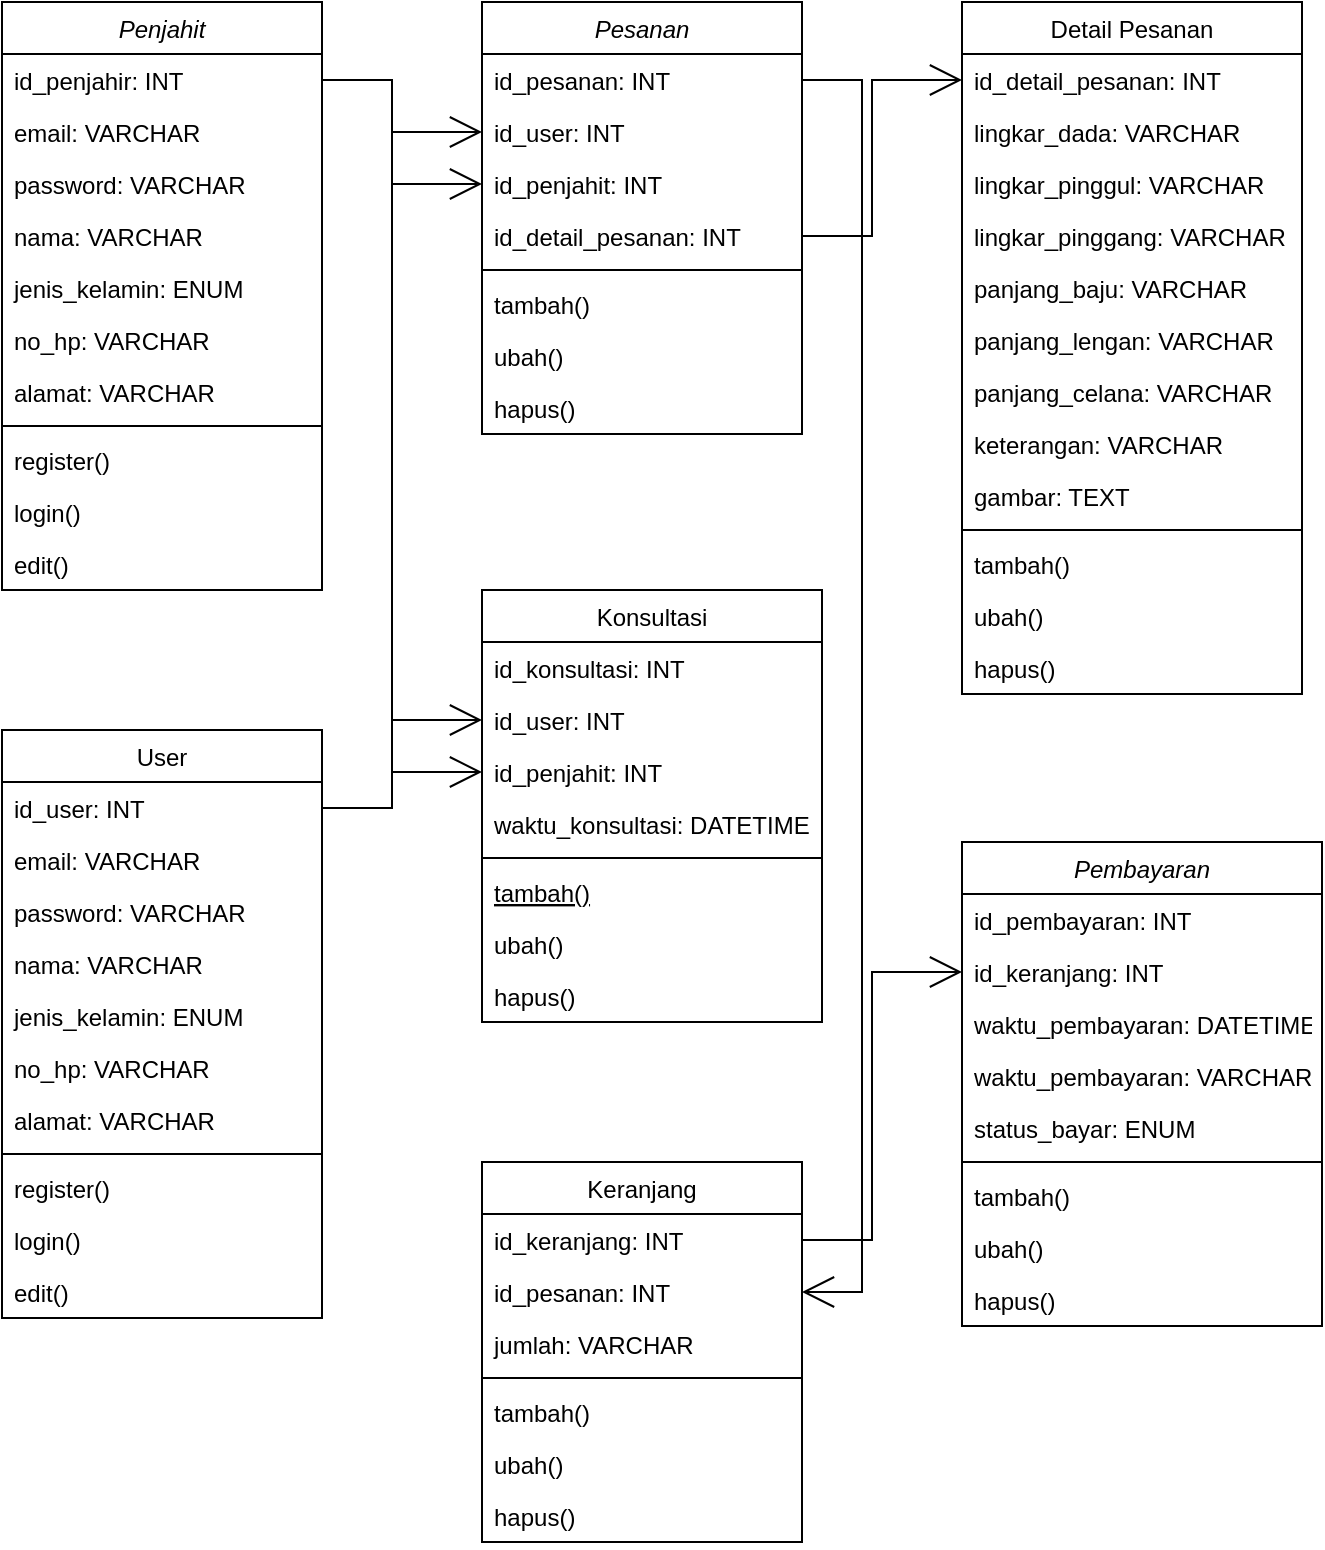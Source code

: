 <mxfile version="20.0.1" type="github">
  <diagram id="C5RBs43oDa-KdzZeNtuy" name="Page-1">
    <mxGraphModel dx="915" dy="899" grid="1" gridSize="10" guides="1" tooltips="1" connect="1" arrows="1" fold="1" page="1" pageScale="1" pageWidth="827" pageHeight="1169" math="0" shadow="0">
      <root>
        <mxCell id="WIyWlLk6GJQsqaUBKTNV-0" />
        <mxCell id="WIyWlLk6GJQsqaUBKTNV-1" parent="WIyWlLk6GJQsqaUBKTNV-0" />
        <mxCell id="zkfFHV4jXpPFQw0GAbJ--0" value="Penjahit" style="swimlane;fontStyle=2;align=center;verticalAlign=top;childLayout=stackLayout;horizontal=1;startSize=26;horizontalStack=0;resizeParent=1;resizeLast=0;collapsible=1;marginBottom=0;rounded=0;shadow=0;strokeWidth=1;" parent="WIyWlLk6GJQsqaUBKTNV-1" vertex="1">
          <mxGeometry x="120" y="100" width="160" height="294" as="geometry">
            <mxRectangle x="230" y="140" width="160" height="26" as="alternateBounds" />
          </mxGeometry>
        </mxCell>
        <mxCell id="zkfFHV4jXpPFQw0GAbJ--1" value="id_penjahir: INT " style="text;align=left;verticalAlign=top;spacingLeft=4;spacingRight=4;overflow=hidden;rotatable=0;points=[[0,0.5],[1,0.5]];portConstraint=eastwest;" parent="zkfFHV4jXpPFQw0GAbJ--0" vertex="1">
          <mxGeometry y="26" width="160" height="26" as="geometry" />
        </mxCell>
        <mxCell id="zkfFHV4jXpPFQw0GAbJ--2" value="email: VARCHAR" style="text;align=left;verticalAlign=top;spacingLeft=4;spacingRight=4;overflow=hidden;rotatable=0;points=[[0,0.5],[1,0.5]];portConstraint=eastwest;rounded=0;shadow=0;html=0;" parent="zkfFHV4jXpPFQw0GAbJ--0" vertex="1">
          <mxGeometry y="52" width="160" height="26" as="geometry" />
        </mxCell>
        <mxCell id="zkfFHV4jXpPFQw0GAbJ--3" value="password: VARCHAR" style="text;align=left;verticalAlign=top;spacingLeft=4;spacingRight=4;overflow=hidden;rotatable=0;points=[[0,0.5],[1,0.5]];portConstraint=eastwest;rounded=0;shadow=0;html=0;" parent="zkfFHV4jXpPFQw0GAbJ--0" vertex="1">
          <mxGeometry y="78" width="160" height="26" as="geometry" />
        </mxCell>
        <mxCell id="REumqO1AynuChIWDURg6-22" value="nama: VARCHAR" style="text;align=left;verticalAlign=top;spacingLeft=4;spacingRight=4;overflow=hidden;rotatable=0;points=[[0,0.5],[1,0.5]];portConstraint=eastwest;rounded=0;shadow=0;html=0;" vertex="1" parent="zkfFHV4jXpPFQw0GAbJ--0">
          <mxGeometry y="104" width="160" height="26" as="geometry" />
        </mxCell>
        <mxCell id="REumqO1AynuChIWDURg6-23" value="jenis_kelamin: ENUM" style="text;align=left;verticalAlign=top;spacingLeft=4;spacingRight=4;overflow=hidden;rotatable=0;points=[[0,0.5],[1,0.5]];portConstraint=eastwest;rounded=0;shadow=0;html=0;" vertex="1" parent="zkfFHV4jXpPFQw0GAbJ--0">
          <mxGeometry y="130" width="160" height="26" as="geometry" />
        </mxCell>
        <mxCell id="REumqO1AynuChIWDURg6-24" value="no_hp: VARCHAR" style="text;align=left;verticalAlign=top;spacingLeft=4;spacingRight=4;overflow=hidden;rotatable=0;points=[[0,0.5],[1,0.5]];portConstraint=eastwest;rounded=0;shadow=0;html=0;" vertex="1" parent="zkfFHV4jXpPFQw0GAbJ--0">
          <mxGeometry y="156" width="160" height="26" as="geometry" />
        </mxCell>
        <mxCell id="REumqO1AynuChIWDURg6-25" value="alamat: VARCHAR" style="text;align=left;verticalAlign=top;spacingLeft=4;spacingRight=4;overflow=hidden;rotatable=0;points=[[0,0.5],[1,0.5]];portConstraint=eastwest;rounded=0;shadow=0;html=0;" vertex="1" parent="zkfFHV4jXpPFQw0GAbJ--0">
          <mxGeometry y="182" width="160" height="26" as="geometry" />
        </mxCell>
        <mxCell id="zkfFHV4jXpPFQw0GAbJ--4" value="" style="line;html=1;strokeWidth=1;align=left;verticalAlign=middle;spacingTop=-1;spacingLeft=3;spacingRight=3;rotatable=0;labelPosition=right;points=[];portConstraint=eastwest;" parent="zkfFHV4jXpPFQw0GAbJ--0" vertex="1">
          <mxGeometry y="208" width="160" height="8" as="geometry" />
        </mxCell>
        <mxCell id="REumqO1AynuChIWDURg6-32" value="register()" style="text;align=left;verticalAlign=top;spacingLeft=4;spacingRight=4;overflow=hidden;rotatable=0;points=[[0,0.5],[1,0.5]];portConstraint=eastwest;" vertex="1" parent="zkfFHV4jXpPFQw0GAbJ--0">
          <mxGeometry y="216" width="160" height="26" as="geometry" />
        </mxCell>
        <mxCell id="REumqO1AynuChIWDURg6-33" value="login()" style="text;align=left;verticalAlign=top;spacingLeft=4;spacingRight=4;overflow=hidden;rotatable=0;points=[[0,0.5],[1,0.5]];portConstraint=eastwest;" vertex="1" parent="zkfFHV4jXpPFQw0GAbJ--0">
          <mxGeometry y="242" width="160" height="26" as="geometry" />
        </mxCell>
        <mxCell id="zkfFHV4jXpPFQw0GAbJ--5" value="edit()" style="text;align=left;verticalAlign=top;spacingLeft=4;spacingRight=4;overflow=hidden;rotatable=0;points=[[0,0.5],[1,0.5]];portConstraint=eastwest;" parent="zkfFHV4jXpPFQw0GAbJ--0" vertex="1">
          <mxGeometry y="268" width="160" height="26" as="geometry" />
        </mxCell>
        <mxCell id="zkfFHV4jXpPFQw0GAbJ--6" value="Konsultasi" style="swimlane;fontStyle=0;align=center;verticalAlign=top;childLayout=stackLayout;horizontal=1;startSize=26;horizontalStack=0;resizeParent=1;resizeLast=0;collapsible=1;marginBottom=0;rounded=0;shadow=0;strokeWidth=1;" parent="WIyWlLk6GJQsqaUBKTNV-1" vertex="1">
          <mxGeometry x="360" y="394" width="170" height="216" as="geometry">
            <mxRectangle x="130" y="380" width="160" height="26" as="alternateBounds" />
          </mxGeometry>
        </mxCell>
        <mxCell id="zkfFHV4jXpPFQw0GAbJ--7" value="id_konsultasi: INT" style="text;align=left;verticalAlign=top;spacingLeft=4;spacingRight=4;overflow=hidden;rotatable=0;points=[[0,0.5],[1,0.5]];portConstraint=eastwest;" parent="zkfFHV4jXpPFQw0GAbJ--6" vertex="1">
          <mxGeometry y="26" width="170" height="26" as="geometry" />
        </mxCell>
        <mxCell id="zkfFHV4jXpPFQw0GAbJ--8" value="id_user: INT" style="text;align=left;verticalAlign=top;spacingLeft=4;spacingRight=4;overflow=hidden;rotatable=0;points=[[0,0.5],[1,0.5]];portConstraint=eastwest;rounded=0;shadow=0;html=0;" parent="zkfFHV4jXpPFQw0GAbJ--6" vertex="1">
          <mxGeometry y="52" width="170" height="26" as="geometry" />
        </mxCell>
        <mxCell id="REumqO1AynuChIWDURg6-69" value="id_penjahit: INT" style="text;align=left;verticalAlign=top;spacingLeft=4;spacingRight=4;overflow=hidden;rotatable=0;points=[[0,0.5],[1,0.5]];portConstraint=eastwest;rounded=0;shadow=0;html=0;" vertex="1" parent="zkfFHV4jXpPFQw0GAbJ--6">
          <mxGeometry y="78" width="170" height="26" as="geometry" />
        </mxCell>
        <mxCell id="REumqO1AynuChIWDURg6-70" value="waktu_konsultasi: DATETIME" style="text;align=left;verticalAlign=top;spacingLeft=4;spacingRight=4;overflow=hidden;rotatable=0;points=[[0,0.5],[1,0.5]];portConstraint=eastwest;rounded=0;shadow=0;html=0;" vertex="1" parent="zkfFHV4jXpPFQw0GAbJ--6">
          <mxGeometry y="104" width="170" height="26" as="geometry" />
        </mxCell>
        <mxCell id="zkfFHV4jXpPFQw0GAbJ--9" value="" style="line;html=1;strokeWidth=1;align=left;verticalAlign=middle;spacingTop=-1;spacingLeft=3;spacingRight=3;rotatable=0;labelPosition=right;points=[];portConstraint=eastwest;" parent="zkfFHV4jXpPFQw0GAbJ--6" vertex="1">
          <mxGeometry y="130" width="170" height="8" as="geometry" />
        </mxCell>
        <mxCell id="zkfFHV4jXpPFQw0GAbJ--10" value="tambah()" style="text;align=left;verticalAlign=top;spacingLeft=4;spacingRight=4;overflow=hidden;rotatable=0;points=[[0,0.5],[1,0.5]];portConstraint=eastwest;fontStyle=4" parent="zkfFHV4jXpPFQw0GAbJ--6" vertex="1">
          <mxGeometry y="138" width="170" height="26" as="geometry" />
        </mxCell>
        <mxCell id="zkfFHV4jXpPFQw0GAbJ--11" value="ubah()" style="text;align=left;verticalAlign=top;spacingLeft=4;spacingRight=4;overflow=hidden;rotatable=0;points=[[0,0.5],[1,0.5]];portConstraint=eastwest;" parent="zkfFHV4jXpPFQw0GAbJ--6" vertex="1">
          <mxGeometry y="164" width="170" height="26" as="geometry" />
        </mxCell>
        <mxCell id="REumqO1AynuChIWDURg6-71" value="hapus()" style="text;align=left;verticalAlign=top;spacingLeft=4;spacingRight=4;overflow=hidden;rotatable=0;points=[[0,0.5],[1,0.5]];portConstraint=eastwest;" vertex="1" parent="zkfFHV4jXpPFQw0GAbJ--6">
          <mxGeometry y="190" width="170" height="26" as="geometry" />
        </mxCell>
        <mxCell id="zkfFHV4jXpPFQw0GAbJ--13" value="Keranjang" style="swimlane;fontStyle=0;align=center;verticalAlign=top;childLayout=stackLayout;horizontal=1;startSize=26;horizontalStack=0;resizeParent=1;resizeLast=0;collapsible=1;marginBottom=0;rounded=0;shadow=0;strokeWidth=1;" parent="WIyWlLk6GJQsqaUBKTNV-1" vertex="1">
          <mxGeometry x="360" y="680" width="160" height="190" as="geometry">
            <mxRectangle x="340" y="380" width="170" height="26" as="alternateBounds" />
          </mxGeometry>
        </mxCell>
        <mxCell id="zkfFHV4jXpPFQw0GAbJ--14" value="id_keranjang: INT" style="text;align=left;verticalAlign=top;spacingLeft=4;spacingRight=4;overflow=hidden;rotatable=0;points=[[0,0.5],[1,0.5]];portConstraint=eastwest;" parent="zkfFHV4jXpPFQw0GAbJ--13" vertex="1">
          <mxGeometry y="26" width="160" height="26" as="geometry" />
        </mxCell>
        <mxCell id="REumqO1AynuChIWDURg6-79" value="id_pesanan: INT" style="text;align=left;verticalAlign=top;spacingLeft=4;spacingRight=4;overflow=hidden;rotatable=0;points=[[0,0.5],[1,0.5]];portConstraint=eastwest;" vertex="1" parent="zkfFHV4jXpPFQw0GAbJ--13">
          <mxGeometry y="52" width="160" height="26" as="geometry" />
        </mxCell>
        <mxCell id="REumqO1AynuChIWDURg6-80" value="jumlah: VARCHAR" style="text;align=left;verticalAlign=top;spacingLeft=4;spacingRight=4;overflow=hidden;rotatable=0;points=[[0,0.5],[1,0.5]];portConstraint=eastwest;" vertex="1" parent="zkfFHV4jXpPFQw0GAbJ--13">
          <mxGeometry y="78" width="160" height="26" as="geometry" />
        </mxCell>
        <mxCell id="zkfFHV4jXpPFQw0GAbJ--15" value="" style="line;html=1;strokeWidth=1;align=left;verticalAlign=middle;spacingTop=-1;spacingLeft=3;spacingRight=3;rotatable=0;labelPosition=right;points=[];portConstraint=eastwest;" parent="zkfFHV4jXpPFQw0GAbJ--13" vertex="1">
          <mxGeometry y="104" width="160" height="8" as="geometry" />
        </mxCell>
        <mxCell id="REumqO1AynuChIWDURg6-66" value="tambah()" style="text;align=left;verticalAlign=top;spacingLeft=4;spacingRight=4;overflow=hidden;rotatable=0;points=[[0,0.5],[1,0.5]];portConstraint=eastwest;" vertex="1" parent="zkfFHV4jXpPFQw0GAbJ--13">
          <mxGeometry y="112" width="160" height="26" as="geometry" />
        </mxCell>
        <mxCell id="REumqO1AynuChIWDURg6-67" value="ubah()" style="text;align=left;verticalAlign=top;spacingLeft=4;spacingRight=4;overflow=hidden;rotatable=0;points=[[0,0.5],[1,0.5]];portConstraint=eastwest;" vertex="1" parent="zkfFHV4jXpPFQw0GAbJ--13">
          <mxGeometry y="138" width="160" height="26" as="geometry" />
        </mxCell>
        <mxCell id="REumqO1AynuChIWDURg6-68" value="hapus()" style="text;align=left;verticalAlign=top;spacingLeft=4;spacingRight=4;overflow=hidden;rotatable=0;points=[[0,0.5],[1,0.5]];portConstraint=eastwest;" vertex="1" parent="zkfFHV4jXpPFQw0GAbJ--13">
          <mxGeometry y="164" width="160" height="26" as="geometry" />
        </mxCell>
        <mxCell id="REumqO1AynuChIWDURg6-0" value="Pesanan" style="swimlane;fontStyle=2;align=center;verticalAlign=top;childLayout=stackLayout;horizontal=1;startSize=26;horizontalStack=0;resizeParent=1;resizeLast=0;collapsible=1;marginBottom=0;rounded=0;shadow=0;strokeWidth=1;" vertex="1" parent="WIyWlLk6GJQsqaUBKTNV-1">
          <mxGeometry x="360" y="100" width="160" height="216" as="geometry">
            <mxRectangle x="230" y="140" width="160" height="26" as="alternateBounds" />
          </mxGeometry>
        </mxCell>
        <mxCell id="REumqO1AynuChIWDURg6-1" value="id_pesanan: INT" style="text;align=left;verticalAlign=top;spacingLeft=4;spacingRight=4;overflow=hidden;rotatable=0;points=[[0,0.5],[1,0.5]];portConstraint=eastwest;" vertex="1" parent="REumqO1AynuChIWDURg6-0">
          <mxGeometry y="26" width="160" height="26" as="geometry" />
        </mxCell>
        <mxCell id="REumqO1AynuChIWDURg6-2" value="id_user: INT" style="text;align=left;verticalAlign=top;spacingLeft=4;spacingRight=4;overflow=hidden;rotatable=0;points=[[0,0.5],[1,0.5]];portConstraint=eastwest;rounded=0;shadow=0;html=0;" vertex="1" parent="REumqO1AynuChIWDURg6-0">
          <mxGeometry y="52" width="160" height="26" as="geometry" />
        </mxCell>
        <mxCell id="REumqO1AynuChIWDURg6-3" value="id_penjahit: INT" style="text;align=left;verticalAlign=top;spacingLeft=4;spacingRight=4;overflow=hidden;rotatable=0;points=[[0,0.5],[1,0.5]];portConstraint=eastwest;rounded=0;shadow=0;html=0;" vertex="1" parent="REumqO1AynuChIWDURg6-0">
          <mxGeometry y="78" width="160" height="26" as="geometry" />
        </mxCell>
        <mxCell id="REumqO1AynuChIWDURg6-47" value="id_detail_pesanan: INT" style="text;align=left;verticalAlign=top;spacingLeft=4;spacingRight=4;overflow=hidden;rotatable=0;points=[[0,0.5],[1,0.5]];portConstraint=eastwest;rounded=0;shadow=0;html=0;" vertex="1" parent="REumqO1AynuChIWDURg6-0">
          <mxGeometry y="104" width="160" height="26" as="geometry" />
        </mxCell>
        <mxCell id="REumqO1AynuChIWDURg6-4" value="" style="line;html=1;strokeWidth=1;align=left;verticalAlign=middle;spacingTop=-1;spacingLeft=3;spacingRight=3;rotatable=0;labelPosition=right;points=[];portConstraint=eastwest;" vertex="1" parent="REumqO1AynuChIWDURg6-0">
          <mxGeometry y="130" width="160" height="8" as="geometry" />
        </mxCell>
        <mxCell id="REumqO1AynuChIWDURg6-49" value="tambah()" style="text;align=left;verticalAlign=top;spacingLeft=4;spacingRight=4;overflow=hidden;rotatable=0;points=[[0,0.5],[1,0.5]];portConstraint=eastwest;" vertex="1" parent="REumqO1AynuChIWDURg6-0">
          <mxGeometry y="138" width="160" height="26" as="geometry" />
        </mxCell>
        <mxCell id="REumqO1AynuChIWDURg6-50" value="ubah()" style="text;align=left;verticalAlign=top;spacingLeft=4;spacingRight=4;overflow=hidden;rotatable=0;points=[[0,0.5],[1,0.5]];portConstraint=eastwest;" vertex="1" parent="REumqO1AynuChIWDURg6-0">
          <mxGeometry y="164" width="160" height="26" as="geometry" />
        </mxCell>
        <mxCell id="REumqO1AynuChIWDURg6-5" value="hapus()" style="text;align=left;verticalAlign=top;spacingLeft=4;spacingRight=4;overflow=hidden;rotatable=0;points=[[0,0.5],[1,0.5]];portConstraint=eastwest;" vertex="1" parent="REumqO1AynuChIWDURg6-0">
          <mxGeometry y="190" width="160" height="26" as="geometry" />
        </mxCell>
        <mxCell id="REumqO1AynuChIWDURg6-6" value="Pembayaran" style="swimlane;fontStyle=2;align=center;verticalAlign=top;childLayout=stackLayout;horizontal=1;startSize=26;horizontalStack=0;resizeParent=1;resizeLast=0;collapsible=1;marginBottom=0;rounded=0;shadow=0;strokeWidth=1;" vertex="1" parent="WIyWlLk6GJQsqaUBKTNV-1">
          <mxGeometry x="600" y="520" width="180" height="242" as="geometry">
            <mxRectangle x="230" y="140" width="160" height="26" as="alternateBounds" />
          </mxGeometry>
        </mxCell>
        <mxCell id="REumqO1AynuChIWDURg6-7" value="id_pembayaran: INT" style="text;align=left;verticalAlign=top;spacingLeft=4;spacingRight=4;overflow=hidden;rotatable=0;points=[[0,0.5],[1,0.5]];portConstraint=eastwest;" vertex="1" parent="REumqO1AynuChIWDURg6-6">
          <mxGeometry y="26" width="180" height="26" as="geometry" />
        </mxCell>
        <mxCell id="REumqO1AynuChIWDURg6-8" value="id_keranjang: INT" style="text;align=left;verticalAlign=top;spacingLeft=4;spacingRight=4;overflow=hidden;rotatable=0;points=[[0,0.5],[1,0.5]];portConstraint=eastwest;rounded=0;shadow=0;html=0;" vertex="1" parent="REumqO1AynuChIWDURg6-6">
          <mxGeometry y="52" width="180" height="26" as="geometry" />
        </mxCell>
        <mxCell id="REumqO1AynuChIWDURg6-73" value="waktu_pembayaran: DATETIME" style="text;align=left;verticalAlign=top;spacingLeft=4;spacingRight=4;overflow=hidden;rotatable=0;points=[[0,0.5],[1,0.5]];portConstraint=eastwest;rounded=0;shadow=0;html=0;" vertex="1" parent="REumqO1AynuChIWDURg6-6">
          <mxGeometry y="78" width="180" height="26" as="geometry" />
        </mxCell>
        <mxCell id="REumqO1AynuChIWDURg6-74" value="waktu_pembayaran: VARCHAR" style="text;align=left;verticalAlign=top;spacingLeft=4;spacingRight=4;overflow=hidden;rotatable=0;points=[[0,0.5],[1,0.5]];portConstraint=eastwest;rounded=0;shadow=0;html=0;" vertex="1" parent="REumqO1AynuChIWDURg6-6">
          <mxGeometry y="104" width="180" height="26" as="geometry" />
        </mxCell>
        <mxCell id="REumqO1AynuChIWDURg6-9" value="status_bayar: ENUM" style="text;align=left;verticalAlign=top;spacingLeft=4;spacingRight=4;overflow=hidden;rotatable=0;points=[[0,0.5],[1,0.5]];portConstraint=eastwest;rounded=0;shadow=0;html=0;" vertex="1" parent="REumqO1AynuChIWDURg6-6">
          <mxGeometry y="130" width="180" height="26" as="geometry" />
        </mxCell>
        <mxCell id="REumqO1AynuChIWDURg6-10" value="" style="line;html=1;strokeWidth=1;align=left;verticalAlign=middle;spacingTop=-1;spacingLeft=3;spacingRight=3;rotatable=0;labelPosition=right;points=[];portConstraint=eastwest;" vertex="1" parent="REumqO1AynuChIWDURg6-6">
          <mxGeometry y="156" width="180" height="8" as="geometry" />
        </mxCell>
        <mxCell id="REumqO1AynuChIWDURg6-75" value="tambah()" style="text;align=left;verticalAlign=top;spacingLeft=4;spacingRight=4;overflow=hidden;rotatable=0;points=[[0,0.5],[1,0.5]];portConstraint=eastwest;" vertex="1" parent="REumqO1AynuChIWDURg6-6">
          <mxGeometry y="164" width="180" height="26" as="geometry" />
        </mxCell>
        <mxCell id="REumqO1AynuChIWDURg6-76" value="ubah()" style="text;align=left;verticalAlign=top;spacingLeft=4;spacingRight=4;overflow=hidden;rotatable=0;points=[[0,0.5],[1,0.5]];portConstraint=eastwest;" vertex="1" parent="REumqO1AynuChIWDURg6-6">
          <mxGeometry y="190" width="180" height="26" as="geometry" />
        </mxCell>
        <mxCell id="REumqO1AynuChIWDURg6-11" value="hapus()" style="text;align=left;verticalAlign=top;spacingLeft=4;spacingRight=4;overflow=hidden;rotatable=0;points=[[0,0.5],[1,0.5]];portConstraint=eastwest;" vertex="1" parent="REumqO1AynuChIWDURg6-6">
          <mxGeometry y="216" width="180" height="26" as="geometry" />
        </mxCell>
        <mxCell id="REumqO1AynuChIWDURg6-12" value="User" style="swimlane;fontStyle=0;align=center;verticalAlign=top;childLayout=stackLayout;horizontal=1;startSize=26;horizontalStack=0;resizeParent=1;resizeLast=0;collapsible=1;marginBottom=0;rounded=0;shadow=0;strokeWidth=1;" vertex="1" parent="WIyWlLk6GJQsqaUBKTNV-1">
          <mxGeometry x="120" y="464" width="160" height="294" as="geometry">
            <mxRectangle x="550" y="140" width="160" height="26" as="alternateBounds" />
          </mxGeometry>
        </mxCell>
        <mxCell id="REumqO1AynuChIWDURg6-13" value="id_user: INT" style="text;align=left;verticalAlign=top;spacingLeft=4;spacingRight=4;overflow=hidden;rotatable=0;points=[[0,0.5],[1,0.5]];portConstraint=eastwest;" vertex="1" parent="REumqO1AynuChIWDURg6-12">
          <mxGeometry y="26" width="160" height="26" as="geometry" />
        </mxCell>
        <mxCell id="REumqO1AynuChIWDURg6-14" value="email: VARCHAR" style="text;align=left;verticalAlign=top;spacingLeft=4;spacingRight=4;overflow=hidden;rotatable=0;points=[[0,0.5],[1,0.5]];portConstraint=eastwest;rounded=0;shadow=0;html=0;" vertex="1" parent="REumqO1AynuChIWDURg6-12">
          <mxGeometry y="52" width="160" height="26" as="geometry" />
        </mxCell>
        <mxCell id="REumqO1AynuChIWDURg6-15" value="password: VARCHAR" style="text;align=left;verticalAlign=top;spacingLeft=4;spacingRight=4;overflow=hidden;rotatable=0;points=[[0,0.5],[1,0.5]];portConstraint=eastwest;rounded=0;shadow=0;html=0;" vertex="1" parent="REumqO1AynuChIWDURg6-12">
          <mxGeometry y="78" width="160" height="26" as="geometry" />
        </mxCell>
        <mxCell id="REumqO1AynuChIWDURg6-16" value="nama: VARCHAR" style="text;align=left;verticalAlign=top;spacingLeft=4;spacingRight=4;overflow=hidden;rotatable=0;points=[[0,0.5],[1,0.5]];portConstraint=eastwest;rounded=0;shadow=0;html=0;" vertex="1" parent="REumqO1AynuChIWDURg6-12">
          <mxGeometry y="104" width="160" height="26" as="geometry" />
        </mxCell>
        <mxCell id="REumqO1AynuChIWDURg6-36" value="jenis_kelamin: ENUM" style="text;align=left;verticalAlign=top;spacingLeft=4;spacingRight=4;overflow=hidden;rotatable=0;points=[[0,0.5],[1,0.5]];portConstraint=eastwest;rounded=0;shadow=0;html=0;" vertex="1" parent="REumqO1AynuChIWDURg6-12">
          <mxGeometry y="130" width="160" height="26" as="geometry" />
        </mxCell>
        <mxCell id="REumqO1AynuChIWDURg6-37" value="no_hp: VARCHAR" style="text;align=left;verticalAlign=top;spacingLeft=4;spacingRight=4;overflow=hidden;rotatable=0;points=[[0,0.5],[1,0.5]];portConstraint=eastwest;rounded=0;shadow=0;html=0;" vertex="1" parent="REumqO1AynuChIWDURg6-12">
          <mxGeometry y="156" width="160" height="26" as="geometry" />
        </mxCell>
        <mxCell id="REumqO1AynuChIWDURg6-17" value="alamat: VARCHAR" style="text;align=left;verticalAlign=top;spacingLeft=4;spacingRight=4;overflow=hidden;rotatable=0;points=[[0,0.5],[1,0.5]];portConstraint=eastwest;rounded=0;shadow=0;html=0;" vertex="1" parent="REumqO1AynuChIWDURg6-12">
          <mxGeometry y="182" width="160" height="26" as="geometry" />
        </mxCell>
        <mxCell id="REumqO1AynuChIWDURg6-18" value="" style="line;html=1;strokeWidth=1;align=left;verticalAlign=middle;spacingTop=-1;spacingLeft=3;spacingRight=3;rotatable=0;labelPosition=right;points=[];portConstraint=eastwest;" vertex="1" parent="REumqO1AynuChIWDURg6-12">
          <mxGeometry y="208" width="160" height="8" as="geometry" />
        </mxCell>
        <mxCell id="REumqO1AynuChIWDURg6-19" value="register()" style="text;align=left;verticalAlign=top;spacingLeft=4;spacingRight=4;overflow=hidden;rotatable=0;points=[[0,0.5],[1,0.5]];portConstraint=eastwest;" vertex="1" parent="REumqO1AynuChIWDURg6-12">
          <mxGeometry y="216" width="160" height="26" as="geometry" />
        </mxCell>
        <mxCell id="REumqO1AynuChIWDURg6-38" value="login()" style="text;align=left;verticalAlign=top;spacingLeft=4;spacingRight=4;overflow=hidden;rotatable=0;points=[[0,0.5],[1,0.5]];portConstraint=eastwest;" vertex="1" parent="REumqO1AynuChIWDURg6-12">
          <mxGeometry y="242" width="160" height="26" as="geometry" />
        </mxCell>
        <mxCell id="REumqO1AynuChIWDURg6-20" value="edit()" style="text;align=left;verticalAlign=top;spacingLeft=4;spacingRight=4;overflow=hidden;rotatable=0;points=[[0,0.5],[1,0.5]];portConstraint=eastwest;" vertex="1" parent="REumqO1AynuChIWDURg6-12">
          <mxGeometry y="268" width="160" height="26" as="geometry" />
        </mxCell>
        <mxCell id="REumqO1AynuChIWDURg6-51" value="Detail Pesanan" style="swimlane;fontStyle=0;align=center;verticalAlign=top;childLayout=stackLayout;horizontal=1;startSize=26;horizontalStack=0;resizeParent=1;resizeLast=0;collapsible=1;marginBottom=0;rounded=0;shadow=0;strokeWidth=1;" vertex="1" parent="WIyWlLk6GJQsqaUBKTNV-1">
          <mxGeometry x="600" y="100" width="170" height="346" as="geometry">
            <mxRectangle x="550" y="140" width="160" height="26" as="alternateBounds" />
          </mxGeometry>
        </mxCell>
        <mxCell id="REumqO1AynuChIWDURg6-52" value="id_detail_pesanan: INT" style="text;align=left;verticalAlign=top;spacingLeft=4;spacingRight=4;overflow=hidden;rotatable=0;points=[[0,0.5],[1,0.5]];portConstraint=eastwest;" vertex="1" parent="REumqO1AynuChIWDURg6-51">
          <mxGeometry y="26" width="170" height="26" as="geometry" />
        </mxCell>
        <mxCell id="REumqO1AynuChIWDURg6-53" value="lingkar_dada: VARCHAR" style="text;align=left;verticalAlign=top;spacingLeft=4;spacingRight=4;overflow=hidden;rotatable=0;points=[[0,0.5],[1,0.5]];portConstraint=eastwest;rounded=0;shadow=0;html=0;" vertex="1" parent="REumqO1AynuChIWDURg6-51">
          <mxGeometry y="52" width="170" height="26" as="geometry" />
        </mxCell>
        <mxCell id="REumqO1AynuChIWDURg6-54" value="lingkar_pinggul: VARCHAR" style="text;align=left;verticalAlign=top;spacingLeft=4;spacingRight=4;overflow=hidden;rotatable=0;points=[[0,0.5],[1,0.5]];portConstraint=eastwest;rounded=0;shadow=0;html=0;" vertex="1" parent="REumqO1AynuChIWDURg6-51">
          <mxGeometry y="78" width="170" height="26" as="geometry" />
        </mxCell>
        <mxCell id="REumqO1AynuChIWDURg6-55" value="lingkar_pinggang: VARCHAR" style="text;align=left;verticalAlign=top;spacingLeft=4;spacingRight=4;overflow=hidden;rotatable=0;points=[[0,0.5],[1,0.5]];portConstraint=eastwest;rounded=0;shadow=0;html=0;" vertex="1" parent="REumqO1AynuChIWDURg6-51">
          <mxGeometry y="104" width="170" height="26" as="geometry" />
        </mxCell>
        <mxCell id="REumqO1AynuChIWDURg6-56" value="panjang_baju: VARCHAR" style="text;align=left;verticalAlign=top;spacingLeft=4;spacingRight=4;overflow=hidden;rotatable=0;points=[[0,0.5],[1,0.5]];portConstraint=eastwest;rounded=0;shadow=0;html=0;" vertex="1" parent="REumqO1AynuChIWDURg6-51">
          <mxGeometry y="130" width="170" height="26" as="geometry" />
        </mxCell>
        <mxCell id="REumqO1AynuChIWDURg6-57" value="panjang_lengan: VARCHAR" style="text;align=left;verticalAlign=top;spacingLeft=4;spacingRight=4;overflow=hidden;rotatable=0;points=[[0,0.5],[1,0.5]];portConstraint=eastwest;rounded=0;shadow=0;html=0;" vertex="1" parent="REumqO1AynuChIWDURg6-51">
          <mxGeometry y="156" width="170" height="26" as="geometry" />
        </mxCell>
        <mxCell id="REumqO1AynuChIWDURg6-58" value="panjang_celana: VARCHAR" style="text;align=left;verticalAlign=top;spacingLeft=4;spacingRight=4;overflow=hidden;rotatable=0;points=[[0,0.5],[1,0.5]];portConstraint=eastwest;rounded=0;shadow=0;html=0;" vertex="1" parent="REumqO1AynuChIWDURg6-51">
          <mxGeometry y="182" width="170" height="26" as="geometry" />
        </mxCell>
        <mxCell id="REumqO1AynuChIWDURg6-63" value="keterangan: VARCHAR" style="text;align=left;verticalAlign=top;spacingLeft=4;spacingRight=4;overflow=hidden;rotatable=0;points=[[0,0.5],[1,0.5]];portConstraint=eastwest;rounded=0;shadow=0;html=0;" vertex="1" parent="REumqO1AynuChIWDURg6-51">
          <mxGeometry y="208" width="170" height="26" as="geometry" />
        </mxCell>
        <mxCell id="REumqO1AynuChIWDURg6-64" value="gambar: TEXT" style="text;align=left;verticalAlign=top;spacingLeft=4;spacingRight=4;overflow=hidden;rotatable=0;points=[[0,0.5],[1,0.5]];portConstraint=eastwest;rounded=0;shadow=0;html=0;" vertex="1" parent="REumqO1AynuChIWDURg6-51">
          <mxGeometry y="234" width="170" height="26" as="geometry" />
        </mxCell>
        <mxCell id="REumqO1AynuChIWDURg6-59" value="" style="line;html=1;strokeWidth=1;align=left;verticalAlign=middle;spacingTop=-1;spacingLeft=3;spacingRight=3;rotatable=0;labelPosition=right;points=[];portConstraint=eastwest;" vertex="1" parent="REumqO1AynuChIWDURg6-51">
          <mxGeometry y="260" width="170" height="8" as="geometry" />
        </mxCell>
        <mxCell id="REumqO1AynuChIWDURg6-60" value="tambah()" style="text;align=left;verticalAlign=top;spacingLeft=4;spacingRight=4;overflow=hidden;rotatable=0;points=[[0,0.5],[1,0.5]];portConstraint=eastwest;" vertex="1" parent="REumqO1AynuChIWDURg6-51">
          <mxGeometry y="268" width="170" height="26" as="geometry" />
        </mxCell>
        <mxCell id="REumqO1AynuChIWDURg6-61" value="ubah()" style="text;align=left;verticalAlign=top;spacingLeft=4;spacingRight=4;overflow=hidden;rotatable=0;points=[[0,0.5],[1,0.5]];portConstraint=eastwest;" vertex="1" parent="REumqO1AynuChIWDURg6-51">
          <mxGeometry y="294" width="170" height="26" as="geometry" />
        </mxCell>
        <mxCell id="REumqO1AynuChIWDURg6-62" value="hapus()" style="text;align=left;verticalAlign=top;spacingLeft=4;spacingRight=4;overflow=hidden;rotatable=0;points=[[0,0.5],[1,0.5]];portConstraint=eastwest;" vertex="1" parent="REumqO1AynuChIWDURg6-51">
          <mxGeometry y="320" width="170" height="26" as="geometry" />
        </mxCell>
        <mxCell id="REumqO1AynuChIWDURg6-77" value="" style="edgeStyle=orthogonalEdgeStyle;rounded=0;orthogonalLoop=1;jettySize=auto;html=1;endArrow=open;startSize=14;endSize=14;sourcePerimeterSpacing=8;targetPerimeterSpacing=8;entryX=0;entryY=0.5;entryDx=0;entryDy=0;exitX=1;exitY=0.5;exitDx=0;exitDy=0;" edge="1" parent="WIyWlLk6GJQsqaUBKTNV-1" source="zkfFHV4jXpPFQw0GAbJ--1" target="REumqO1AynuChIWDURg6-69">
          <mxGeometry relative="1" as="geometry" />
        </mxCell>
        <mxCell id="REumqO1AynuChIWDURg6-78" value="" style="edgeStyle=orthogonalEdgeStyle;rounded=0;orthogonalLoop=1;jettySize=auto;html=1;endArrow=open;startSize=14;endSize=14;sourcePerimeterSpacing=8;targetPerimeterSpacing=8;exitX=1;exitY=0.5;exitDx=0;exitDy=0;entryX=0;entryY=0.5;entryDx=0;entryDy=0;" edge="1" parent="WIyWlLk6GJQsqaUBKTNV-1" source="zkfFHV4jXpPFQw0GAbJ--1" target="REumqO1AynuChIWDURg6-3">
          <mxGeometry relative="1" as="geometry" />
        </mxCell>
        <mxCell id="REumqO1AynuChIWDURg6-83" value="" style="edgeStyle=orthogonalEdgeStyle;rounded=0;orthogonalLoop=1;jettySize=auto;html=1;endArrow=open;startSize=14;endSize=14;sourcePerimeterSpacing=8;targetPerimeterSpacing=8;entryX=0;entryY=0.5;entryDx=0;entryDy=0;exitX=1;exitY=0.5;exitDx=0;exitDy=0;" edge="1" parent="WIyWlLk6GJQsqaUBKTNV-1" source="REumqO1AynuChIWDURg6-13" target="REumqO1AynuChIWDURg6-2">
          <mxGeometry relative="1" as="geometry" />
        </mxCell>
        <mxCell id="REumqO1AynuChIWDURg6-84" value="" style="edgeStyle=orthogonalEdgeStyle;rounded=0;orthogonalLoop=1;jettySize=auto;html=1;endArrow=open;startSize=14;endSize=14;sourcePerimeterSpacing=8;targetPerimeterSpacing=8;entryX=0;entryY=0.5;entryDx=0;entryDy=0;exitX=1;exitY=0.5;exitDx=0;exitDy=0;" edge="1" parent="WIyWlLk6GJQsqaUBKTNV-1" source="REumqO1AynuChIWDURg6-13" target="zkfFHV4jXpPFQw0GAbJ--8">
          <mxGeometry relative="1" as="geometry" />
        </mxCell>
        <mxCell id="REumqO1AynuChIWDURg6-85" value="" style="edgeStyle=orthogonalEdgeStyle;rounded=0;orthogonalLoop=1;jettySize=auto;html=1;endArrow=open;startSize=14;endSize=14;sourcePerimeterSpacing=8;targetPerimeterSpacing=8;entryX=0;entryY=0.5;entryDx=0;entryDy=0;exitX=1;exitY=0.5;exitDx=0;exitDy=0;" edge="1" parent="WIyWlLk6GJQsqaUBKTNV-1" source="REumqO1AynuChIWDURg6-47" target="REumqO1AynuChIWDURg6-52">
          <mxGeometry relative="1" as="geometry" />
        </mxCell>
        <mxCell id="REumqO1AynuChIWDURg6-86" style="edgeStyle=orthogonalEdgeStyle;rounded=0;orthogonalLoop=1;jettySize=auto;html=1;exitX=1;exitY=0.5;exitDx=0;exitDy=0;entryX=1;entryY=0.5;entryDx=0;entryDy=0;endArrow=open;startSize=14;endSize=14;sourcePerimeterSpacing=8;targetPerimeterSpacing=8;" edge="1" parent="WIyWlLk6GJQsqaUBKTNV-1" source="REumqO1AynuChIWDURg6-1" target="REumqO1AynuChIWDURg6-79">
          <mxGeometry relative="1" as="geometry" />
        </mxCell>
        <mxCell id="REumqO1AynuChIWDURg6-87" style="edgeStyle=orthogonalEdgeStyle;rounded=0;orthogonalLoop=1;jettySize=auto;html=1;exitX=1;exitY=0.5;exitDx=0;exitDy=0;entryX=0;entryY=0.5;entryDx=0;entryDy=0;endArrow=open;startSize=14;endSize=14;sourcePerimeterSpacing=8;targetPerimeterSpacing=8;" edge="1" parent="WIyWlLk6GJQsqaUBKTNV-1" source="zkfFHV4jXpPFQw0GAbJ--14" target="REumqO1AynuChIWDURg6-8">
          <mxGeometry relative="1" as="geometry" />
        </mxCell>
      </root>
    </mxGraphModel>
  </diagram>
</mxfile>
